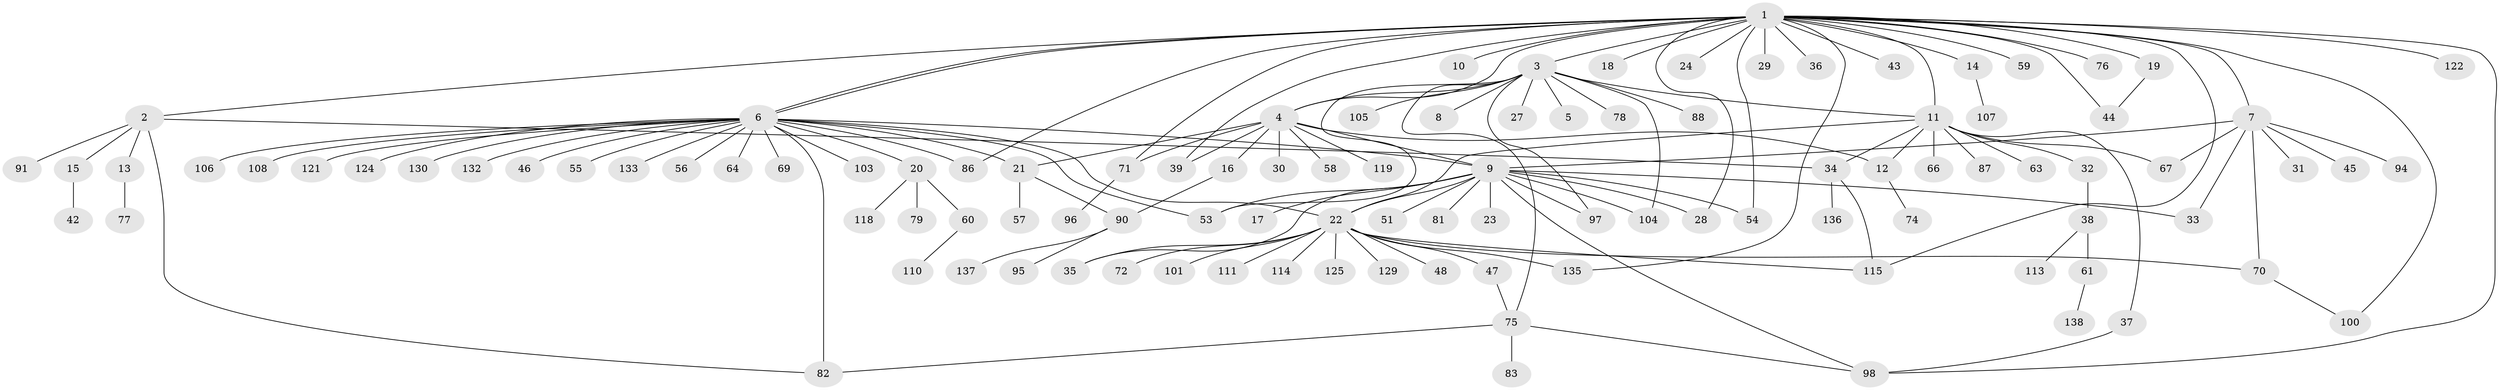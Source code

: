 // original degree distribution, {29: 0.007142857142857143, 6: 0.007142857142857143, 13: 0.014285714285714285, 1: 0.5285714285714286, 23: 0.007142857142857143, 8: 0.007142857142857143, 16: 0.007142857142857143, 2: 0.25, 10: 0.007142857142857143, 3: 0.09285714285714286, 4: 0.06428571428571428, 15: 0.007142857142857143}
// Generated by graph-tools (version 1.1) at 2025/41/03/06/25 10:41:52]
// undirected, 108 vertices, 142 edges
graph export_dot {
graph [start="1"]
  node [color=gray90,style=filled];
  1 [super="+92"];
  2 [super="+68"];
  3 [super="+65"];
  4 [super="+52"];
  5;
  6 [super="+26"];
  7 [super="+93"];
  8;
  9 [super="+62"];
  10 [super="+85"];
  11 [super="+49"];
  12 [super="+41"];
  13 [super="+73"];
  14;
  15;
  16 [super="+40"];
  17;
  18;
  19;
  20;
  21 [super="+25"];
  22 [super="+109"];
  23;
  24;
  27;
  28;
  29;
  30;
  31;
  32 [super="+127"];
  33;
  34 [super="+50"];
  35 [super="+126"];
  36;
  37 [super="+128"];
  38 [super="+112"];
  39 [super="+84"];
  42;
  43;
  44;
  45 [super="+139"];
  46;
  47;
  48;
  51;
  53;
  54;
  55;
  56;
  57;
  58;
  59;
  60;
  61;
  63;
  64;
  66;
  67;
  69 [super="+89"];
  70 [super="+99"];
  71 [super="+80"];
  72;
  74;
  75 [super="+117"];
  76 [super="+120"];
  77;
  78;
  79;
  81;
  82;
  83 [super="+131"];
  86 [super="+140"];
  87;
  88;
  90 [super="+123"];
  91;
  94;
  95;
  96 [super="+102"];
  97 [super="+134"];
  98;
  100;
  101;
  103;
  104 [super="+116"];
  105;
  106;
  107;
  108;
  110;
  111;
  113;
  114;
  115;
  118;
  119;
  121;
  122;
  124;
  125;
  129;
  130;
  132;
  133;
  135;
  136;
  137;
  138;
  1 -- 2;
  1 -- 3 [weight=2];
  1 -- 4;
  1 -- 6;
  1 -- 6;
  1 -- 7;
  1 -- 10;
  1 -- 14;
  1 -- 18;
  1 -- 19;
  1 -- 24;
  1 -- 28;
  1 -- 29;
  1 -- 36;
  1 -- 43;
  1 -- 44;
  1 -- 54;
  1 -- 59;
  1 -- 76;
  1 -- 86;
  1 -- 98;
  1 -- 115;
  1 -- 122;
  1 -- 135;
  1 -- 100;
  1 -- 71;
  1 -- 11;
  1 -- 39;
  2 -- 13;
  2 -- 15;
  2 -- 34;
  2 -- 82;
  2 -- 91;
  3 -- 4 [weight=2];
  3 -- 5;
  3 -- 8;
  3 -- 11;
  3 -- 27;
  3 -- 53;
  3 -- 75;
  3 -- 78;
  3 -- 88;
  3 -- 105;
  3 -- 104;
  3 -- 97;
  4 -- 9;
  4 -- 16;
  4 -- 30;
  4 -- 39;
  4 -- 58;
  4 -- 71;
  4 -- 119;
  4 -- 21;
  4 -- 12;
  6 -- 9;
  6 -- 20;
  6 -- 21;
  6 -- 22;
  6 -- 46;
  6 -- 53;
  6 -- 55;
  6 -- 56;
  6 -- 64;
  6 -- 69;
  6 -- 82;
  6 -- 86;
  6 -- 103;
  6 -- 106;
  6 -- 108;
  6 -- 121;
  6 -- 124;
  6 -- 130;
  6 -- 132;
  6 -- 133;
  7 -- 9;
  7 -- 31;
  7 -- 45;
  7 -- 67;
  7 -- 70;
  7 -- 94;
  7 -- 33;
  9 -- 17;
  9 -- 23;
  9 -- 28;
  9 -- 33;
  9 -- 35;
  9 -- 51;
  9 -- 53;
  9 -- 54;
  9 -- 81;
  9 -- 97;
  9 -- 98;
  9 -- 104;
  9 -- 22;
  11 -- 12;
  11 -- 22;
  11 -- 32;
  11 -- 34;
  11 -- 37;
  11 -- 63;
  11 -- 67;
  11 -- 87;
  11 -- 66;
  12 -- 74;
  13 -- 77;
  14 -- 107;
  15 -- 42;
  16 -- 90;
  19 -- 44;
  20 -- 60;
  20 -- 79;
  20 -- 118;
  21 -- 57;
  21 -- 90;
  22 -- 35;
  22 -- 47;
  22 -- 48;
  22 -- 70;
  22 -- 72;
  22 -- 101;
  22 -- 111;
  22 -- 114;
  22 -- 115;
  22 -- 125;
  22 -- 129;
  22 -- 135;
  32 -- 38;
  34 -- 115;
  34 -- 136;
  37 -- 98;
  38 -- 61;
  38 -- 113;
  47 -- 75;
  60 -- 110;
  61 -- 138;
  70 -- 100;
  71 -- 96;
  75 -- 83;
  75 -- 98;
  75 -- 82;
  90 -- 95;
  90 -- 137;
}

